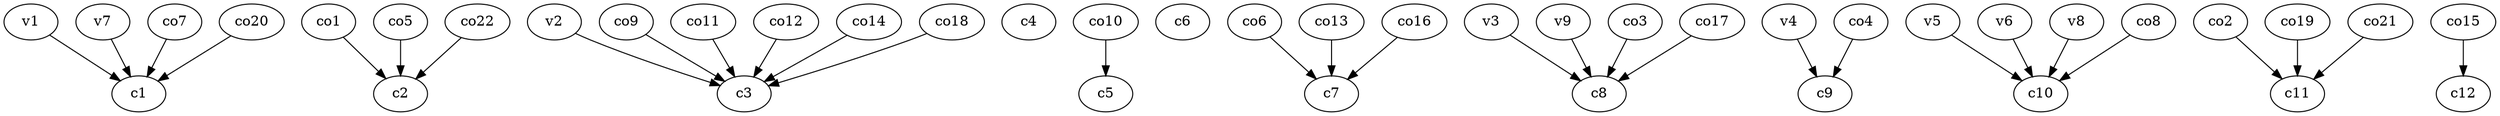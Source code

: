 strict digraph  {
c1;
c2;
c3;
c4;
c5;
c6;
c7;
c8;
c9;
c10;
c11;
c12;
v1;
v2;
v3;
v4;
v5;
v6;
v7;
v8;
v9;
co1;
co2;
co3;
co4;
co5;
co6;
co7;
co8;
co9;
co10;
co11;
co12;
co13;
co14;
co15;
co16;
co17;
co18;
co19;
co20;
co21;
co22;
v1 -> c1  [weight=1];
v2 -> c3  [weight=1];
v3 -> c8  [weight=1];
v4 -> c9  [weight=1];
v5 -> c10  [weight=1];
v6 -> c10  [weight=1];
v7 -> c1  [weight=1];
v8 -> c10  [weight=1];
v9 -> c8  [weight=1];
co1 -> c2  [weight=1];
co2 -> c11  [weight=1];
co3 -> c8  [weight=1];
co4 -> c9  [weight=1];
co5 -> c2  [weight=1];
co6 -> c7  [weight=1];
co7 -> c1  [weight=1];
co8 -> c10  [weight=1];
co9 -> c3  [weight=1];
co10 -> c5  [weight=1];
co11 -> c3  [weight=1];
co12 -> c3  [weight=1];
co13 -> c7  [weight=1];
co14 -> c3  [weight=1];
co15 -> c12  [weight=1];
co16 -> c7  [weight=1];
co17 -> c8  [weight=1];
co18 -> c3  [weight=1];
co19 -> c11  [weight=1];
co20 -> c1  [weight=1];
co21 -> c11  [weight=1];
co22 -> c2  [weight=1];
}
